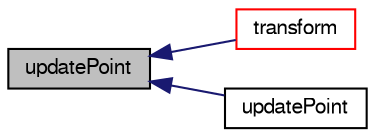 digraph "updatePoint"
{
  bgcolor="transparent";
  edge [fontname="FreeSans",fontsize="10",labelfontname="FreeSans",labelfontsize="10"];
  node [fontname="FreeSans",fontsize="10",shape=record];
  rankdir="LR";
  Node161 [label="updatePoint",height=0.2,width=0.4,color="black", fillcolor="grey75", style="filled", fontcolor="black"];
  Node161 -> Node162 [dir="back",color="midnightblue",fontsize="10",style="solid",fontname="FreeSans"];
  Node162 [label="transform",height=0.2,width=0.4,color="red",URL="$a24634.html#a972cad5e4f03f84eb3a404ea8a8dc5c7",tooltip="Apply rotation matrix to origin. "];
  Node161 -> Node165 [dir="back",color="midnightblue",fontsize="10",style="solid",fontname="FreeSans"];
  Node165 [label="updatePoint",height=0.2,width=0.4,color="black",URL="$a24634.html#a73fb756229f976526a3942020a2f3042",tooltip="Influence of different value on same point. "];
}

